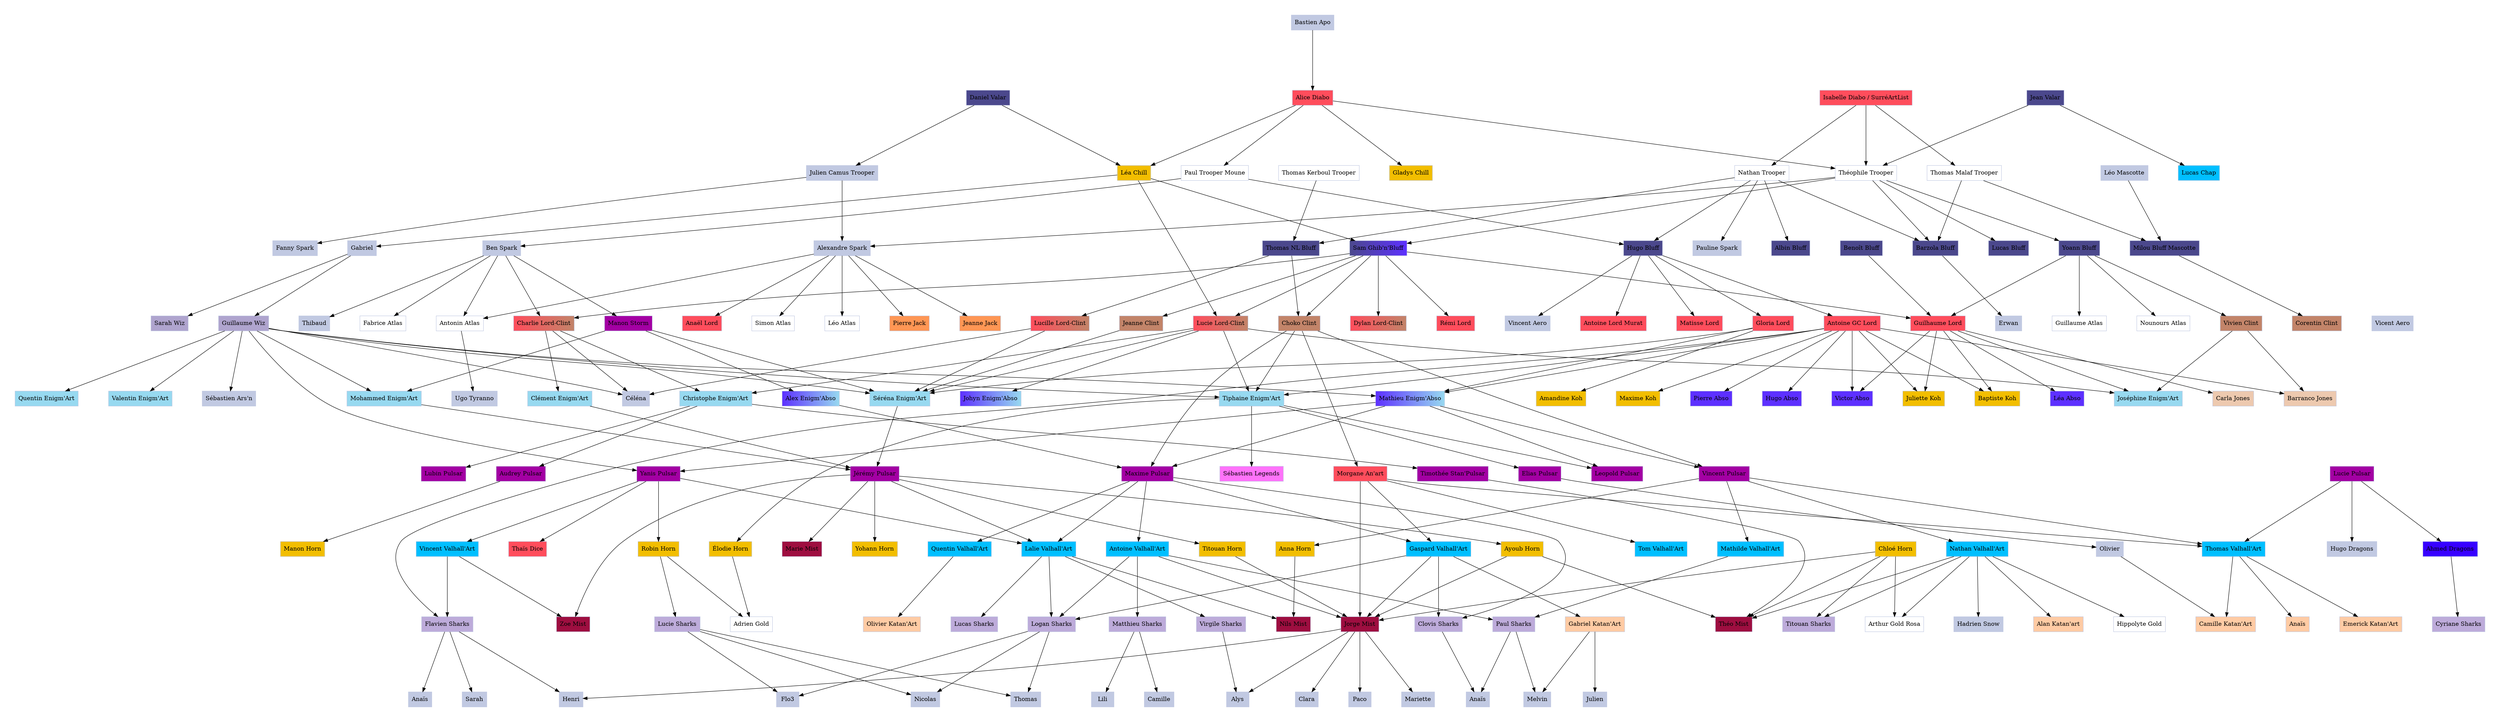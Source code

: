 /*
Il y a deux étapes :
    - Ajouter le lien de fillotage dans la liste en dessous (voir syntaxe plus bas)
    - Ajouter le nom de la personne dans la promo correspondante
*/

/*
Syntaxe : Nom1 -> Nom2
ou
Nom1 -> {Nom2, ..., NomXX}
Si nom en plusieurs mots, mettre entre guillemets : ex "Antoine Moran" (VAUT AUSSI A DROITE). Ex :

"Jean Louis Roch" -> {"Louis XVI", Morty}
*/


digraph G {


# Ajoutez vos fillotages ici (je les commiterai dans 2 ans) :

node[color = "#c1c9e2", style=filled, shape=rectangle];
graph [pad="0.5", nodesep="1", ranksep="2"];
"Antoine Valhall'Art" -> {"Jorge Mist", "Logan Sharks", "Matthieu Sharks", "Paul Sharks"}
"Thomas Valhall'Art" -> {"Anaïs Katan'Art", "Camille Katan'Art", "Emerick Katan'Art"}
"Gaspard Valhall'Art" -> {"Logan Sharks", "Jorge Mist", "Clovis Sharks", "Gabriel Katan'Art"}
"Ayoub Horn" -> {"Jorge Mist", "Théo Mist"}
"Titouan Horn" -> {"Jorge Mist"}
"Anna Horn" -> {"Nils Mist"}
"Lucie Lord-Clint" -> {"Joséphine Enigm'Art", "Séréna Enigm'Art", "Tiphaine Enigm'Art", "Johyn Enigm'Abso", "Christophe Enigm'Art"}
"Lucie Sharks" -> {"Nicolas", "Thomas", "Flo3"}
"Léa Chill" -> {"Lucie Lord-Clint", "Sam Ghib'n'Bluff", "Gabriel"}
"Lalie Valhall'Art" -> {"Virgile Sharks", "Lucas Sharks", "Logan Sharks", "Nils Mist"}
"Quentin Valhall'Art" -> "Olivier Katan'Art"
"Nathan Valhall'Art" -> {"Arthur Gold Rosa", "Hippolyte Gold", "Titouan Sharks", "Théo Mist", "Hadrien Snow", "Alan Katan'art"}
"Alice Diabo" -> {"Léa Chill", "Paul Trooper Moune", "Théophile Trooper", "Gladys Chill"}
"Maxime Pulsar" -> {"Lalie Valhall'Art", "Quentin Valhall'Art", "Antoine Valhall'Art", "Gaspard Valhall'Art", "Clovis Sharks"}
"Antoine GC Lord" -> {"Victor Abso", "Pierre Abso", "Hugo Abso", "Juliette Koh", "Maxime Koh", "Baptiste Koh", "Barranco Jones", "Mathieu Enigm'Abso", "Tiphaine Enigm'Art", "Flavien Sharks"}
"Guilhaume Lord" -> {"Carla Jones", "Baptiste Koh", "Victor Abso", "Léa Abso", "Joséphine Enigm'Art", "Juliette Koh"}
"Yanis Pulsar" -> {"Lalie Valhall'Art", "Robin Horn", "Vincent Valhall'Art", "Thaïs Dice"}
"Isabelle Diabo / SurréArtList" -> {"Thomas Malaf Trooper", "Théophile Trooper", "Nathan Trooper"}
"Tiphaine Enigm'Art" -> {"Elias Pulsar", "Leopold Pulsar", "Sébastien Legends", "Élodie Horn"}
"Elias Pulsar" -> Olivier
"Élodie Horn" -> {"Adrien Gold"}
Olivier -> "Camille Katan'Art"
"Robin Horn" -> {"Lucie Sharks", "Adrien Gold"}
"Manon Storm" -> {"Alex Enigm'Abso", "Séréna Enigm'Art", "Mohammed Enigm'Art"}
"Alex Enigm'Abso" -> {"Maxime Pulsar"}
"Vincent Pulsar" -> {"Nathan Valhall'Art", "Thomas Valhall'Art", "Mathilde Valhall'Art", "Anna Horn"}
"Mathilde Valhall'Art" -> {"Paul Sharks"}
"Théophile Trooper" ->{"Alexandre Spark", "Lucas Bluff","Sam Ghib'n'Bluff","Barzola Bluff", "Yoann Bluff"}
"Yoann Bluff" -> {"Guilhaume Lord", "Nounours Atlas", "Vivien Clint", "Guillaume Atlas"}
"Hugo Bluff" -> {"Antoine GC Lord", "Antoine Lord Murat", "Gloria Lord", "Matisse Lord", "Vincent Aero"}
"Thomas Malaf Trooper" -> {"Milou Bluff Mascotte", "Barzola Bluff"}
"Nathan Trooper" -> {"Barzola Bluff", "Albin Bluff", "Thomas NL Bluff", "Hugo Bluff", "Pauline Spark"}
"Mathieu Enigm'Abso" -> {"Maxime Pulsar","Yanis Pulsar","Leopold Pulsar","Vincent Pulsar"}
"Choko Clint" -> {"Tiphaine Enigm'Art", "Vincent Pulsar", "Morgane An'art", "Maxime Pulsar"}
"Léo Mascotte" -> "Milou Bluff Mascotte"
"Milou Bluff Mascotte" -> "Corentin Clint"
"Gloria Lord" -> {"Amandine Koh", "Mathieu Enigm'Abso", "Séréna Enigm'Art"}
"Jean Valar" -> {"Lucas Chap", "Théophile Trooper"}
"Barzola Bluff"->Erwan
"Bastien Apo" -> "Alice Diabo"
"Daniel Valar" -> {"Julien Camus Trooper", "Léa Chill"}
"Paul Trooper Moune" -> {"Ben Spark", "Hugo Bluff"}
"Alexandre Spark" -> {"Simon Atlas", "Léo Atlas", "Pierre Jack", "Jeanne Jack", "Anaël Lord", "Antonin Atlas"}
"Antonin Atlas" -> {"Ugo Tyranno"}
"Thomas NL Bluff" -> {"Lucille Lord-Clint", "Choko Clint"}
"Benoît Bluff" -> "Guilhaume Lord"
"Lucille Lord-Clint" -> {"Séréna Enigm'Art", "Céléna"}
"Audrey Pulsar" -> {"Manon Horn"}
"Julien Camus Trooper" -> {"Alexandre Spark", "Fanny Spark"}
"Sam Ghib'n'Bluff" -> {"Guilhaume Lord", "Charlie Lord-Clint", "Choko Clint", "Rémi Lord", "Lucie Lord-Clint", "Dylan Lord-Clint", "Jeanne Clint"}
"Gabriel" -> {"Sarah Wiz", "Guillaume Wiz"}
"Ben Spark" -> {"Manon Storm", "Antonin Atlas", "Fabrice Atlas", "Charlie Lord-Clint", "Thibaud"}
"Morgane An'art" -> {"Tom Valhall'Art", "Thomas Valhall'Art", "Gaspard Valhall'Art", "Jorge Mist"}
"Thomas Kerboul Trooper" -> {"Thomas NL Bluff"}
"Guillaume Wiz" -> {"Mathieu Enigm'Abso", "Mohammed Enigm'Art", "Céléna", "Tiphaine Enigm'Art", "Yanis Pulsar", "Valentin Enigm'Art", "Séréna Enigm'Art", "Quentin Enigm'Art", "Sébastien Ars'n"}
"Vincent Valhall'Art" -> {"Flavien Sharks", "Zoe Mist"}
"Ahmed Dragons" -> {"Cyriane Sharks"}
"Charlie Lord-Clint" -> {"Céléna", "Clément Enigm'Art", "Christophe Enigm'Art"}
"Jeanne Clint" -> {"Séréna Enigm'Art"}
"Mohammed Enigm'Art" -> {"Jérémy Pulsar"}
"Vivien Clint" -> {"Joséphine Enigm'Art", "Barranco Jones"}
"Christophe Enigm'Art" -> {"Timothée Stan'Pulsar", "Lubin Pulsar", "Audrey Pulsar"}
"Timothée Stan'Pulsar" -> {"Théo Mist"}
"Chloé Horn" -> {"Théo Mist", "Jorge Mist", "Titouan Sharks", "Arthur Gold Rosa"}
"Séréna Enigm'Art" -> {"Jérémy Pulsar"}
"Clément Enigm'Art" -> {"Jérémy Pulsar"}
"Jérémy Pulsar" -> {"Yohann Horn", "Titouan Horn", "Lalie Valhall'Art", "Ayoub Horn", "Zoe Mist", "Marie Mist"}    
"Lucie Pulsar" -> {"Thomas Valhall'Art", "Hugo Dragons", "Ahmed Dragons"}
"Jorge Mist" -> {"Henri", "Clara", "Alys", "Paco", "Mariette"}
"Virgile Sharks" -> {"Alys"}
"Flavien Sharks" -> {"Henri", "Anaïs1", "Sarah"}
"Logan Sharks" -> {"Nicolas", "Thomas", "Flo3"}
"Matthieu Sharks" -> {"Lili", "Camille"}
"Clovis Sharks" -> {"Anaïs2"}
"Paul Sharks" -> {"Anaïs2", "Melvin"}
"Gabriel Katan'Art" -> {"Julien", "Melvin"}



##################################
#Zone de non droit

/*
"Flavien Sharks" -> {"Antoine Valhall'Art"} [style=dotted]
"Lalie Valhall'Art" -> {"Zoe Mist"} [style=dotted]
“Lucas Sharks” -> "Jorge Mist" [style=dotted]
“Virgile Sharks” -> "Lucas Sharks" [style=dotted]
"Jorge Mist" -> {"Lucas Sharks"}
*/

##################################

# Mettez votre nom dans la bonne promo pour l'alignement
# Promo 2015
{
rank=same
"Bastien Apo"
}
# Promo 2016
{
rank=same
}
# Promo 2017
{
rank=same
"Alice Diabo" "Daniel Valar" "Jean Valar" "Isabelle Diabo / SurréArtList"
}
# Promo 2018
{
rank=same
"Léo Mascotte" "Thomas Malaf Trooper" "Nathan Trooper" "Paul Trooper Moune" "Thomas Kerboul Trooper" "Léa Chill" "Gladys Chill" "Théophile Trooper" "Lucas Chap"
}
# Promo 2019
{
rank=same
"Milou Bluff Mascotte" "Albin Bluff" "Barzola Bluff" "Pauline Spark" "Fanny Spark" "Hugo Bluff" "Gabriel" "Alexandre Spark" "Thomas NL Bluff" "Ben Spark" "Sam Ghib'n'Bluff" "Benoît Bluff" "Yoann Bluff" "Lucas Bluff"
}
# Promo 2020
{
rank=same
"Corentin Clint" "Erwan" "Gloria Lord" "Matisse Lord" "Vicent Aero" "Antoine Lord Murat" "Guillaume Wiz" "Antoine GC Lord" "Sarah Wiz" "Pierre Jack" "Jeanne Jack" "Anaël Lord" "Simon Atlas" "Léo Atlas" "Lucille Lord-Clint" "Choko Clint" "Manon Storm" "Antonin Atlas" "Thibaud" "Fabrice Atlas" "Jeanne Clint" "Charlie Lord-Clint" "Rémi Lord" "Dylan Lord-Clint" "Lucie Lord-Clint" "Guilhaume Lord" "Vivien Clint" "Nounours Atlas" "Guillaume Atlas"
}
# Promo 2021
{
rank=same
"Amandine Koh" "Mathieu Enigm'Abso" "Quentin Enigm'Art" "Sébastien Ars'n" "Valentin Enigm'Art" "Pierre Abso" "Hugo Abso" "Maxime Koh" "Céléna" "Tiphaine Enigm'Art" "Mohammed Enigm'Art" "Séréna Enigm'Art" "Alex Enigm'Abso" "Victor Abso" "Baptiste Koh" "Ugo Tyranno" "Clément Enigm'Art" "Christophe Enigm'Art" "Johyn Enigm'Abso" "Juliette Koh" "Léa Abso" "Carla Jones" "Barranco Jones" "Joséphine Enigm'Art"
}
# Promo 2022
{
rank=same
"Yanis Pulsar" "Leopold Pulsar" "Vincent Pulsar" "Sébastien Legends" "Maxime Pulsar" "Elias Pulsar" "Morgane An'art" "Jérémy Pulsar" "Audrey Pulsar" "Timothée Stan'Pulsar" "Lubin Pulsar" "Lucie Pulsar"
}
# Promo 2023
{
rank=same
"Thaïs Dice" "Robin Horn" "Vincent Valhall'Art" "Anna Horn" "Élodie Horn" "Nathan Valhall'Art" "Mathilde Valhall'Art" "Quentin Valhall'Art" "Antoine Valhall'Art" "Lalie Valhall'Art" "Gaspard Valhall'Art" "Olivier" "Tom Valhall'Art" "Ayoub Horn" "Titouan Horn" "Thomas Valhall'Art" "Yohann Horn" "Marie Mist" "Manon Horn" "Chloé Horn" "Ahmed Dragons"
}
# Promo 2024
{
rank=same
"Lucie Sharks" "Adrien Gold" "Flavien Sharks" "Zoe Mist" "Nils Mist" "Hippolyte Gold" "Titouan Sharks" "Arthur Gold Rosa" "Olivier Katan'Art" "Paul Sharks" "Matthieu Sharks" "Lucas Sharks" "Logan Sharks" "Virgile Sharks" "Clovis Sharks" "Gabriel Katan'Art" "Jorge Mist" "Camille Katan'Art" "Anaïs Katan'Art" "Emerick Katan'Art" "Cyriane Sharks" "Théo Mist" "Hadrien Snow" "Alan Katan'art"
}
# Promo 2025
{
rank=same
"Henri" "Clara" "Anaïs1" "Sarah" "Alys" "Nicolas" "Flo3" "Anaïs2" "Camille" "Thomas" "Mariette" "Paco" "Lili" "Julien" "Melvin"
}
#Pas besoin de toucher ici, le programme s'en charge
    "Bastien Apo"[fillcolor=""]
    "Alice Diabo"[fillcolor="#ff4d5c"]
    "Daniel Valar"[fillcolor="#4b488c"]
    "Jean Valar"[fillcolor="#4b488c"]
    "Isabelle Diabo / SurréArtList"[fillcolor="#ff4d5c"]
    "Léo Mascotte"[fillcolor=""]
    "Thomas Malaf Trooper"[fillcolor="#ffffff"]
    "Nathan Trooper"[fillcolor="#ffffff"]
    "Paul Trooper Moune"[fillcolor="#ffffff"]
    "Thomas Kerboul Trooper"[fillcolor="#ffffff"]
    "Léa Chill"[fillcolor="#f2be00"]
    "Gladys Chill"[fillcolor="#f2be00"]
    "Théophile Trooper"[fillcolor="#ffffff"]
    "Lucas Chap"[fillcolor="#00BFFF"]
    "Milou Bluff Mascotte"[fillcolor="#4b488c"]
    "Albin Bluff"[fillcolor="#4b488c"]
    "Barzola Bluff"[fillcolor="#4b488c"]
    "Pauline Spark"[fillcolor=""]
    "Fanny Spark"[fillcolor=""]
    "Hugo Bluff"[fillcolor="#4b488c"]
    "Gabriel"[fillcolor=""]
    "Alexandre Spark"[fillcolor=""]
    "Thomas NL Bluff"[fillcolor="#4b488c"]
    "Ben Spark"[fillcolor=""]
    "Sam Ghib'n'Bluff"[fillcolor="#4b488c:#5d30ff"]
    "Benoît Bluff"[fillcolor="#4b488c"]
    "Yoann Bluff"[fillcolor="#4b488c"]
    "Lucas Bluff"[fillcolor="#4b488c"]
    "Corentin Clint"[fillcolor="#c28469"]
    "Erwan"[fillcolor=""]
    "Gloria Lord"[fillcolor="#ff4d5c"]
    "Matisse Lord"[fillcolor="#ff4d5c"]
    "Vicent Aero"[fillcolor=""]
    "Antoine Lord Murat"[fillcolor="#ff4d5c"]
    "Guillaume Wiz"[fillcolor="#afa4ce"]
    "Antoine GC Lord"[fillcolor="#ff4d5c"]
    "Sarah Wiz"[fillcolor="#afa4ce"]
    "Pierre Jack"[fillcolor="#ff9654"]
    "Jeanne Jack"[fillcolor="#ff9654"]
    "Anaël Lord"[fillcolor="#ff4d5c"]
    "Simon Atlas"[fillcolor="#ffffff"]
    "Léo Atlas"[fillcolor="#ffffff"]
    "Lucille Lord-Clint"[fillcolor="#ff4d5c:#c28469"]
    "Choko Clint"[fillcolor="#c28469"]
    "Manon Storm"[fillcolor="#a300a3"]
    "Antonin Atlas"[fillcolor="#ffffff"]
    "Thibaud"[fillcolor=""]
    "Fabrice Atlas"[fillcolor="#ffffff"]
    "Jeanne Clint"[fillcolor="#c28469"]
    "Charlie Lord-Clint"[fillcolor="#ff4d5c:#c28469"]
    "Rémi Lord"[fillcolor="#ff4d5c"]
    "Dylan Lord-Clint"[fillcolor="#ff4d5c:#c28469"]
    "Lucie Lord-Clint"[fillcolor="#ff4d5c:#c28469"]
    "Guilhaume Lord"[fillcolor="#ff4d5c"]
    "Vivien Clint"[fillcolor="#c28469"]
    "Nounours Atlas"[fillcolor="#ffffff"]
    "Guillaume Atlas"[fillcolor="#ffffff"]
    "Amandine Koh"[fillcolor="#f2be00"]
    "Mathieu Enigm'Abso"[fillcolor="#5d30ff:#97d9f0"]
    "Quentin Enigm'Art"[fillcolor="#97d9f0"]
    "Sébastien Ars'n"[fillcolor=""]
    "Valentin Enigm'Art"[fillcolor="#97d9f0"]
    "Pierre Abso"[fillcolor="#5d30ff"]
    "Hugo Abso"[fillcolor="#5d30ff"]
    "Maxime Koh"[fillcolor="#f2be00"]
    "Céléna"[fillcolor=""]
    "Tiphaine Enigm'Art"[fillcolor="#97d9f0"]
    "Mohammed Enigm'Art"[fillcolor="#97d9f0"]
    "Séréna Enigm'Art"[fillcolor="#97d9f0"]
    "Alex Enigm'Abso"[fillcolor="#5d30ff:#97d9f0"]
    "Victor Abso"[fillcolor="#5d30ff"]
    "Baptiste Koh"[fillcolor="#f2be00"]
    "Ugo Tyranno"[fillcolor=""]
    "Clément Enigm'Art"[fillcolor="#97d9f0"]
    "Christophe Enigm'Art"[fillcolor="#97d9f0"]
    "Johyn Enigm'Abso"[fillcolor="#5d30ff:#97d9f0"]
    "Juliette Koh"[fillcolor="#f2be00"]
    "Léa Abso"[fillcolor="#5d30ff"]
    "Carla Jones"[fillcolor="#edc9af"]
    "Barranco Jones"[fillcolor="#edc9af"]
    "Joséphine Enigm'Art"[fillcolor="#97d9f0"]
    "Yanis Pulsar"[fillcolor="#a300a3"]
    "Leopold Pulsar"[fillcolor="#a300a3"]
    "Vincent Pulsar"[fillcolor="#a300a3"]
    "Sébastien Legends"[fillcolor="#ff72fa"]
    "Maxime Pulsar"[fillcolor="#a300a3"]
    "Elias Pulsar"[fillcolor="#a300a3"]
    "Morgane An'art"[fillcolor="#ff4d5c"]
    "Jérémy Pulsar"[fillcolor="#a300a3"]
    "Audrey Pulsar"[fillcolor="#a300a3"]
    "Timothée Stan'Pulsar"[fillcolor="#a300a3"]
    "Lubin Pulsar"[fillcolor="#a300a3"]
    "Lucie Pulsar"[fillcolor="#a300a3"]
    "Thaïs Dice"[fillcolor="#ff4d5c"]
    "Robin Horn"[fillcolor="#f2be00"]
    "Vincent Valhall'Art"[fillcolor="#00BFFF"]
    "Anna Horn"[fillcolor="#f2be00"]
    "Élodie Horn"[fillcolor="#f2be00"]
    "Nathan Valhall'Art"[fillcolor="#00BFFF"]
    "Mathilde Valhall'Art"[fillcolor="#00BFFF"]
    "Quentin Valhall'Art"[fillcolor="#00BFFF"]
    "Antoine Valhall'Art"[fillcolor="#00BFFF"]
    "Lalie Valhall'Art"[fillcolor="#00BFFF"]
    "Gaspard Valhall'Art"[fillcolor="#00BFFF"]
    "Olivier"[fillcolor=""]
    "Tom Valhall'Art"[fillcolor="#00BFFF"]
    "Ayoub Horn"[fillcolor="#f2be00"]
    "Titouan Horn"[fillcolor="#f2be00"]
    "Thomas Valhall'Art"[fillcolor="#00BFFF"]
    "Yohann Horn"[fillcolor="#f2be00"]
    "Marie Mist"[fillcolor="#9e0e40"]
    "Manon Horn"[fillcolor="#f2be00"]
    "Chloé Horn"[fillcolor="#f2be00"]
    "Ahmed Dragons"[fillcolor="#3700ff"]
    "Lucie Sharks"[fillcolor="#bdabda"]
    "Adrien Gold"[fillcolor="#ffffff"]
    "Flavien Sharks"[fillcolor="#bdabda"]
    "Zoe Mist"[fillcolor="#9e0e40"]
    "Nils Mist"[fillcolor="#9e0e40"]
    "Hippolyte Gold"[fillcolor="#ffffff"]
    "Titouan Sharks"[fillcolor="#bdabda"]
    "Arthur Gold Rosa"[fillcolor="#ffffff"]
    "Olivier Katan'Art"[fillcolor="#ffcba4"]
    "Paul Sharks"[fillcolor="#bdabda"]
    "Matthieu Sharks"[fillcolor="#bdabda"]
    "Lucas Sharks"[fillcolor="#bdabda"]
    "Logan Sharks"[fillcolor="#bdabda"]
    "Virgile Sharks"[fillcolor="#bdabda"]
    "Clovis Sharks"[fillcolor="#bdabda"]
    "Gabriel Katan'Art"[fillcolor="#ffcba4"]
    "Jorge Mist"[fillcolor="#9e0e40"]
    "Camille Katan'Art"[fillcolor="#ffcba4"]
    "Anaïs Katan'Art"[fillcolor="#ffcba4"][label="Anaïs"]
    "Emerick Katan'Art"[fillcolor="#ffcba4"]
    "Cyriane Sharks"[fillcolor="#bdabda"]
    "Théo Mist"[fillcolor="#9e0e40"]
    "Hadrien Snow"[fillcolor=""]
    "Alan Katan'art"[fillcolor="#ffcba4"]
    "Henri"[fillcolor=""]
    "Clara"[fillcolor=""]
    "Anaïs1"[fillcolor=""][label="Anaïs"]
    "Alys"[fillcolor=""]
    "Nicolas"[fillcolor=""]
    "Flo3"[fillcolor=""]
    "Anaïs2"[fillcolor=""][label="Anaïs"]
    "Mariette"[fillcolor=""]
    "Paco"[fillcolor=""]
    "Lili"[fillcolor=""]
    "Julien"[fillcolor=""]
    "Melvin"[fillcolor=""]
}
